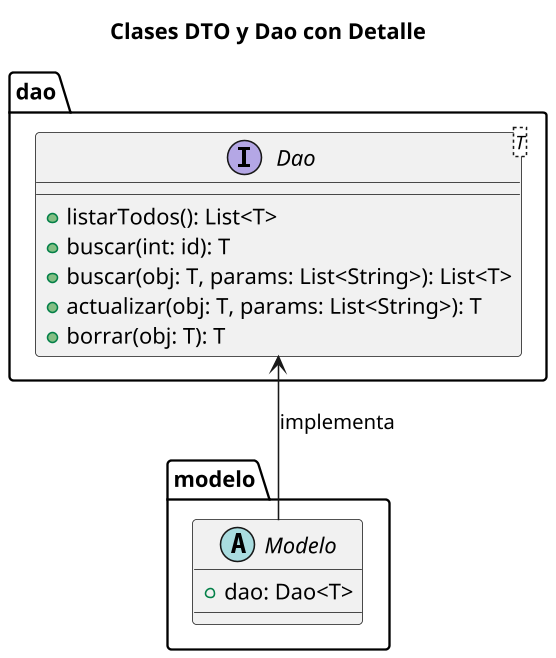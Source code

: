 
@startuml
title Clases DTO y Dao con Detalle
scale max 800x1100
skinparam dpi 150

package modelo {
  ' Clases abstractas y comunes
  abstract class Modelo {
    +dao: Dao<T>
  }
}

package dao {

  interface Dao<T> {
    +listarTodos(): List<T>
    +buscar(int: id): T
    +buscar(obj: T, params: List<String>): List<T>
    +actualizar(obj: T, params: List<String>): T
    +borrar(obj: T): T
  }

  Dao <-- Modelo : "implementa"
' DAOs con métodos de la interfaz Dao<T>
}

newpage
title Clases DTO y Dao con Detalle
scale max 800x1100
skinparam dpi 150

package dao{
class PersonaDao {
  - conn: SqlConnection
}

class ClienteDao {
  - conn: SqlConnection
}

class EmpleadoDao {
  - conn: SqlConnection
}

class UsuarioDao {
  - conn: SqlConnection
}

class VentaDao {
  - conn: SqlConnection
}

class DetalleVentaDao {
  - conn: SqlConnection
  +listarPorVenta(id: Int) List<DetalleVentaDto>
}


class ProductoDao {
  - conn: SqlConnection
}

class PrecioDao {
  - conn: SqlConnection
  +listarPorProducto(id: Int) List<PrecioDto>
}

class StockDao {
  - conn: SqlConnection
  +listarPorProducto(id: Int) List<StockDto>
}

class MedioPagoDao {
  - conn: SqlConnection
}

class DescuentoRecargoDao {
  - conn: SqlConnection
  +listarPorMedioPago(id: Int) List<DescuentoRecargoDto>
}

' Relaciones con la interfaz Dao
Dao <|.. PersonaDao
Dao <|.. ClienteDao
Dao <|.. EmpleadoDao
Dao <|.. UsuarioDao
Dao <|.. VentaDao
Dao <|.. DetalleVentaDao
Dao <|.. ProductoDao
Dao <|.. PrecioDao
Dao <|.. StockDao
Dao <|.. MedioPagoDao
Dao <|.. DescuentoRecargoDao

}

newpage
title Clases DTO
scale max 800x1100
skinparam dpi 150
package dtos{
  ' DTOs con atributos
  class PersonaDto {
    +personaId: int
    +nombreApellido: String
    +tipoDocumento: String
    +nroDocumento: String
    +CUIT: String
    +condicionAfip: String
    +genero: String
    +fechaNacimiento: Date
    +domicilio: String
    +email: String
    +telefonos: List<String>
  }

  class ClienteDto {
    +nroCliente: String
  }

  class EmpleadoDto {
    +cargo: String
    +legajo: String
  }

  class UsuarioDto {
    +login: String
    +password: String
    +ultimoAcceso: Date
    +empleadoId: int
    +empleado: EmpleadoDto
  }

  class VentaDto {
    +ventaId: int
    +codigoVenta: String
    +vendedorId: int
    +vendedor: EmpleadoDto
    +fecha: Date
    +estado: String
    +montoPagado: float
    +medioPagoId: int
    +medioPago: MedioPagoDto
    +descuentoRecargo: DescuentoRecargoDto
    +clienteId: int
    +cliente: ClienteDto
    +detalleVenta: List<DetalleVentaDto>
  }

  class DetalleVentaDto {
    +ventaId: int
    +detalleVentaId: int
    +nombre: String
    +cantidad: int
    +descuentoRecargo: float
    +precioVenta: float
    +productoId: int
    +producto: ProductoDto
  }

  class ProductoDto {
    +productoId: int
    +nombre: String
    +marca: String
    +codigoBarras: String
    +stock: List<StockDto>
    +precio: List<PrecioDto>
  }

  class PrecioDto {
    +productoId: int
    +precioId: int
    +monto: float
    +fecha: Date
  }

  class StockDto {
    +productoId: int
    +stockId: int
    +cantidad: float
    +fecha: Date
  }

  class MedioPagoDto {
    +medioPagoId: int
    +codigoMedioPago: String
    +nombre: String
    +descuentoRecargo: List<DescuentoRecargoDto>
    +habilitado: boolean
    +fechaHabilitadoDesde: Date
    +fechaHabilitadoHasta: Date
  }

  class DescuentoRecargoDto {
    +medioPagoId: int
    +codigoDescuentoRecargo: String
    +nombre: String
    +tipo: String
    +monto: float
    +fechaInicio: Date
    +fechaFin: Date
    +habilitado: boolean
  }

  ' Relaciones entre Dao y DTO
  PersonaDao ..> PersonaDto
  ClienteDao ..> ClienteDto
  EmpleadoDao ..> EmpleadoDto
  UsuarioDao ..> UsuarioDto
  VentaDao ..> VentaDto
  DetalleVentaDao ..> DetalleVentaDto
  ProductoDao ..> ProductoDto
  PrecioDao ..> PrecioDto
  StockDao ..> StockDto
  MedioPagoDao ..> MedioPagoDto
  DescuentoRecargoDao ..> DescuentoRecargoDto

}

newpage
title Clases de Conexión a Base de Datos
scale max 800x1100
skinparam dpi 150
package singletonSqlConnection {
    class SqlConnection {
    -url: String
    -conn: Connection
    -instance: SqlConnection
    --
    +getInstance(): SqlConnection
    +getConnection(): Connection
    +closeConnection(): void
  }

  note right of SqlConnection::getInstance
    Devuelve la instancia única de SqlConnection.
  end note

  note right of SqlConnection::getConnection
    Devuelve la conexión activa a la base de datos.
  end note

  ' Relaciones entre DAOs y SqlConnection
  SqlConnection "1" <-- "1..*" PersonaDao
  SqlConnection "1" <-- "1..*" ClienteDao
  SqlConnection "1" <-- "1..*" EmpleadoDao
  SqlConnection "1" <-- "1..*" UsuarioDao
  SqlConnection "1" <-- "1..*" VentaDao
  SqlConnection "1" <-- "1..*" DetalleVentaDao
  SqlConnection "1" <-- "1..*" ProductoDao
  SqlConnection "1" <-- "1..*" PrecioDao
  SqlConnection "1" <-- "1..*" StockDao
  SqlConnection "1" <-- "1..*" MedioPagoDao
  SqlConnection "1" <-- "1..*" DescuentoRecargoDao
}
@enduml
